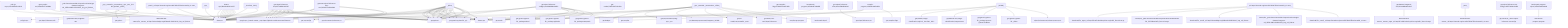 graph TD
    app-mlperf-inference,d775cac873ee4231_(_cpp,_resnet50,_onnxruntime,_cpu,_test,_r5.0-dev_default,_offline_) --> detect,os
    get-sys-utils-cm,bc90993277e84b8e --> detect,os
    app-mlperf-inference,d775cac873ee4231_(_cpp,_resnet50,_onnxruntime,_cpu,_test,_r5.0-dev_default,_offline_) --> get,python
    get-mlperf-inference-src,4b57186581024797 --> detect,os
    get-mlperf-inference-src,4b57186581024797 --> get,python3
    get-mlperf-inference-src,4b57186581024797 --> get,git,repo,_branch.master,_repo.https://github.com/mlcommons/inference
    app-mlperf-inference,d775cac873ee4231_(_cpp,_resnet50,_onnxruntime,_cpu,_test,_r5.0-dev_default,_offline_) --> get,mlcommons,inference,src
    pull-git-repo,c23132ed65c4421d --> detect,os
    app-mlperf-inference,d775cac873ee4231_(_cpp,_resnet50,_onnxruntime,_cpu,_test,_r5.0-dev_default,_offline_) --> pull,git,repo
    get-mlperf-inference-src,4b57186581024797 --> detect,os
    get-mlperf-inference-src,4b57186581024797 --> get,python3
    get-mlperf-inference-src,4b57186581024797 --> get,git,repo,_branch.master,_repo.https://github.com/mlcommons/inference
    get-mlperf-inference-utils,e341e5f86d8342e5 --> get,mlperf,inference,src
    app-mlperf-inference,d775cac873ee4231_(_cpp,_resnet50,_onnxruntime,_cpu,_test,_r5.0-dev_default,_offline_) --> get,mlperf,inference,utils
    download-file,9cdc8dc41aae437e_(_wget,_url.http://dl.caffe.berkeleyvision.org/caffe_ilsvrc12.tar.gz_) --> detect,os
    download-and-extract,c67e81a4ce2649f5_(_extract,_wget,_url.http://dl.caffe.berkeleyvision.org/caffe_ilsvrc12.tar.gz_) --> download,file,_wget,_url.http://dl.caffe.berkeleyvision.org/caffe_ilsvrc12.tar.gz
    extract-file,3f0b76219d004817_(_path./home/runner/MLC/repos/local/cache/download-file_537c5dae/caffe_ilsvrc12.tar.gz_) --> detect,os
    download-and-extract,c67e81a4ce2649f5_(_extract,_wget,_url.http://dl.caffe.berkeleyvision.org/caffe_ilsvrc12.tar.gz_) --> extract,file,_path./home/runner/MLC/repos/local/cache/download-file_537c5dae/caffe_ilsvrc12.tar.gz
    get-dataset-imagenet-aux,bb2c6dd8c8c64217 --> download-and-extract,_extract,_wget,_url.http://dl.caffe.berkeleyvision.org/caffe_ilsvrc12.tar.gz
    app-mlperf-inference,d775cac873ee4231_(_cpp,_resnet50,_onnxruntime,_cpu,_test,_r5.0-dev_default,_offline_) --> get,dataset-aux,imagenet-aux
    app-mlperf-inference-mlcommons-cpp,bf62405e6c7a44bf_(_cpu,_resnet50,_onnxruntime,_offline_) --> detect,os
    detect-cpu,586c8a43320142f7 --> detect,os
    app-mlperf-inference-mlcommons-cpp,bf62405e6c7a44bf_(_cpu,_resnet50,_onnxruntime,_offline_) --> detect,cpu
    get-sys-utils-cm,bc90993277e84b8e --> detect,os
    get-mlperf-inference-loadgen,64c3d98d0ba04950 --> detect,os
    get-mlperf-inference-loadgen,64c3d98d0ba04950 --> get,python3
    get-mlperf-inference-src,4b57186581024797 --> detect,os
    get-mlperf-inference-src,4b57186581024797 --> get,python3
    get-mlperf-inference-src,4b57186581024797 --> get,git,repo,_branch.master,_repo.https://github.com/mlcommons/inference
    get-mlperf-inference-loadgen,64c3d98d0ba04950 --> get,mlcommons,inference,src
    get-mlperf-inference-loadgen,64c3d98d0ba04950 --> get,compiler
    detect-cpu,586c8a43320142f7 --> detect,os
    get-cmake,52bf974d791b4fc8 --> detect,cpu
    get-mlperf-inference-loadgen,64c3d98d0ba04950 --> get,cmake
    get-generic-python-lib,94b62a682bc44791_(_package.wheel_) --> detect,os
    detect-cpu,586c8a43320142f7 --> detect,os
    get-generic-python-lib,94b62a682bc44791_(_package.wheel_) --> detect,cpu
    get-generic-python-lib,94b62a682bc44791_(_package.wheel_) --> get,python3
    get-generic-python-lib,94b62a682bc44791_(_pip_) --> get,python3
    get-generic-python-lib,94b62a682bc44791_(_package.wheel_) --> get,generic-python-lib,_pip
    get-mlperf-inference-loadgen,64c3d98d0ba04950 --> get,generic-python-lib,_package.wheel
    get-generic-python-lib,94b62a682bc44791_(_pip_) --> get,python3
    get-mlperf-inference-loadgen,64c3d98d0ba04950 --> get,generic-python-lib,_pip
    get-generic-python-lib,94b62a682bc44791_(_package.pybind11_) --> detect,os
    detect-cpu,586c8a43320142f7 --> detect,os
    get-generic-python-lib,94b62a682bc44791_(_package.pybind11_) --> detect,cpu
    get-generic-python-lib,94b62a682bc44791_(_package.pybind11_) --> get,python3
    get-generic-python-lib,94b62a682bc44791_(_pip_) --> get,python3
    get-generic-python-lib,94b62a682bc44791_(_package.pybind11_) --> get,generic-python-lib,_pip
    get-mlperf-inference-loadgen,64c3d98d0ba04950 --> get,generic-python-lib,_package.pybind11
    get-generic-python-lib,94b62a682bc44791_(_package.setuptools_) --> detect,os
    detect-cpu,586c8a43320142f7 --> detect,os
    get-generic-python-lib,94b62a682bc44791_(_package.setuptools_) --> detect,cpu
    get-generic-python-lib,94b62a682bc44791_(_package.setuptools_) --> get,python3
    get-generic-python-lib,94b62a682bc44791_(_pip_) --> get,python3
    get-generic-python-lib,94b62a682bc44791_(_package.setuptools_) --> get,generic-python-lib,_pip
    get-mlperf-inference-loadgen,64c3d98d0ba04950 --> get,generic-python-lib,_package.setuptools
    app-mlperf-inference-mlcommons-cpp,bf62405e6c7a44bf_(_cpu,_resnet50,_onnxruntime,_offline_) --> get,loadgen
    get-mlperf-inference-src,4b57186581024797 --> detect,os
    get-mlperf-inference-src,4b57186581024797 --> get,python3
    get-mlperf-inference-src,4b57186581024797 --> get,git,repo,_branch.master,_repo.https://github.com/mlcommons/inference
    app-mlperf-inference-mlcommons-cpp,bf62405e6c7a44bf_(_cpu,_resnet50,_onnxruntime,_offline_) --> get,mlcommons,inference,src
    get-onnxruntime-prebuilt,be02c84ff57c4244_(_cpu_) --> detect,os
    app-mlperf-inference-mlcommons-cpp,bf62405e6c7a44bf_(_cpu,_resnet50,_onnxruntime,_offline_) --> get,lib,onnxruntime,lang-cpp,_cpu
    get-preprocessed-dataset-imagenet,f259d490bbaf45f5_(_NCHW_) --> get,python3
    get-dataset-imagenet-val,7afd58d287fe4f11_(_size.500,_2012_) --> detect,os
    download-file,9cdc8dc41aae437e_(_cmutil,_url.http://cKnowledge.org/ai/data/ILSVRC2012_img_val_500.tar_) --> detect,os
    download-and-extract,c67e81a4ce2649f5_(_extract,_url.http://cKnowledge.org/ai/data/ILSVRC2012_img_val_500.tar_) --> download,file,_cmutil,_url.http://cKnowledge.org/ai/data/ILSVRC2012_img_val_500.tar
    extract-file,3f0b76219d004817_(_path./home/runner/MLC/repos/local/cache/get-dataset-imagenet-val_355bc198/ILSVRC2012_img_val_500.tar_) --> detect,os
    download-and-extract,c67e81a4ce2649f5_(_extract,_url.http://cKnowledge.org/ai/data/ILSVRC2012_img_val_500.tar_) --> extract,file,_path./home/runner/MLC/repos/local/cache/get-dataset-imagenet-val_355bc198/ILSVRC2012_img_val_500.tar
    get-dataset-imagenet-val,7afd58d287fe4f11_(_size.500,_2012_) --> download-and-extract,file,_extract,_url.http://cKnowledge.org/ai/data/ILSVRC2012_img_val_500.tar
    get-preprocessed-dataset-imagenet,f259d490bbaf45f5_(_NCHW_) --> get,dataset,image-classification,original,_size.500,_2012
    get-preprocessed-dataset-imagenet,f259d490bbaf45f5_(_NCHW_) --> get,dataset-aux,image-classification,imagenet-aux
    get-generic-python-lib,94b62a682bc44791_(_package.opencv-python-headless_) --> detect,os
    detect-cpu,586c8a43320142f7 --> detect,os
    get-generic-python-lib,94b62a682bc44791_(_package.opencv-python-headless_) --> detect,cpu
    get-generic-python-lib,94b62a682bc44791_(_package.opencv-python-headless_) --> get,python3
    get-generic-python-lib,94b62a682bc44791_(_pip_) --> get,python3
    get-generic-python-lib,94b62a682bc44791_(_package.opencv-python-headless_) --> get,generic-python-lib,_pip
    get-preprocessed-dataset-imagenet,f259d490bbaf45f5_(_NCHW_) --> get,generic-python-lib,_package.opencv-python-headless
    get-generic-python-lib,94b62a682bc44791_(_pillow_) --> detect,os
    detect-cpu,586c8a43320142f7 --> detect,os
    get-generic-python-lib,94b62a682bc44791_(_pillow_) --> detect,cpu
    get-generic-python-lib,94b62a682bc44791_(_pillow_) --> get,python3
    get-generic-python-lib,94b62a682bc44791_(_pip_) --> get,python3
    get-generic-python-lib,94b62a682bc44791_(_pillow_) --> get,generic-python-lib,_pip
    get-preprocessed-dataset-imagenet,f259d490bbaf45f5_(_NCHW_) --> get,generic-python-lib,_pillow
    get-mlperf-inference-src,4b57186581024797 --> detect,os
    get-mlperf-inference-src,4b57186581024797 --> get,python3
    get-mlperf-inference-src,4b57186581024797 --> get,git,repo,_branch.master,_repo.https://github.com/mlcommons/inference
    get-preprocessed-dataset-imagenet,f259d490bbaf45f5_(_NCHW_) --> mlperf,mlcommons,inference,source,src
    app-mlperf-inference-mlcommons-cpp,bf62405e6c7a44bf_(_cpu,_resnet50,_onnxruntime,_offline_) --> get,dataset,preprocessed,imagenet,_NCHW
    download-file,9cdc8dc41aae437e_(_cmutil,_url.https://zenodo.org/record/4735647/files/resnet50_v1.onnx_) --> detect,os
    download-and-extract,c67e81a4ce2649f5_(_url.https://zenodo.org/record/4735647/files/resnet50_v1.onnx_) --> download,file,_cmutil,_url.https://zenodo.org/record/4735647/files/resnet50_v1.onnx
    get-ml-model-resnet50,56203e4e998b4bc0_(_onnx_) --> download-and-extract,_url.https://zenodo.org/record/4735647/files/resnet50_v1.onnx
    app-mlperf-inference-mlcommons-cpp,bf62405e6c7a44bf_(_cpu,_resnet50,_onnxruntime,_offline_) --> get,ml-model,raw,resnet50,_onnx
    generate-mlperf-inference-user-conf,3af4475745964b93 --> detect,os
    detect-cpu,586c8a43320142f7 --> detect,os
    generate-mlperf-inference-user-conf,3af4475745964b93 --> detect,cpu
    generate-mlperf-inference-user-conf,3af4475745964b93 --> get,python
    get-mlperf-inference-src,4b57186581024797 --> detect,os
    get-mlperf-inference-src,4b57186581024797 --> get,python3
    get-mlperf-inference-src,4b57186581024797 --> get,git,repo,_branch.master,_repo.https://github.com/mlcommons/inference
    generate-mlperf-inference-user-conf,3af4475745964b93 --> get,mlcommons,inference,src
    get-mlperf-inference-sut-configs,c2fbf72009e2445b --> get,cache,dir,_name.mlperf-inference-sut-configs
    generate-mlperf-inference-user-conf,3af4475745964b93 --> get,sut,configs
    app-mlperf-inference-mlcommons-cpp,bf62405e6c7a44bf_(_cpu,_resnet50,_onnxruntime,_offline_) --> generate,user-conf,mlperf,inference
    detect-cpu,586c8a43320142f7 --> detect,os
    compile-program,c05042ba005a4bfa --> detect,cpu
    compile-program,c05042ba005a4bfa --> get,compiler
    detect-cpu,586c8a43320142f7 --> detect,os
    get-compiler-flags,31be8b74a69742f8 --> detect,cpu
    compile-program,c05042ba005a4bfa --> get,compiler-flags
    app-mlperf-inference-mlcommons-cpp,bf62405e6c7a44bf_(_cpu,_resnet50,_onnxruntime,_offline_) --> compile,cpp-program
    detect-cpu,586c8a43320142f7 --> detect,os
    benchmark-program,19f369ef47084895 --> detect,cpu
    benchmark-program-mlperf,cfff0132a8aa4018 --> benchmark-program,program
    app-mlperf-inference-mlcommons-cpp,bf62405e6c7a44bf_(_cpu,_resnet50,_onnxruntime,_offline_) --> benchmark-mlperf